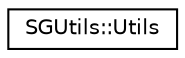 digraph "Graphical Class Hierarchy"
{
 // LATEX_PDF_SIZE
  edge [fontname="Helvetica",fontsize="10",labelfontname="Helvetica",labelfontsize="10"];
  node [fontname="Helvetica",fontsize="10",shape=record];
  rankdir="LR";
  Node0 [label="SGUtils::Utils",height=0.2,width=0.4,color="black", fillcolor="white", style="filled",URL="$structSGUtils_1_1Utils.html",tooltip=" "];
}
